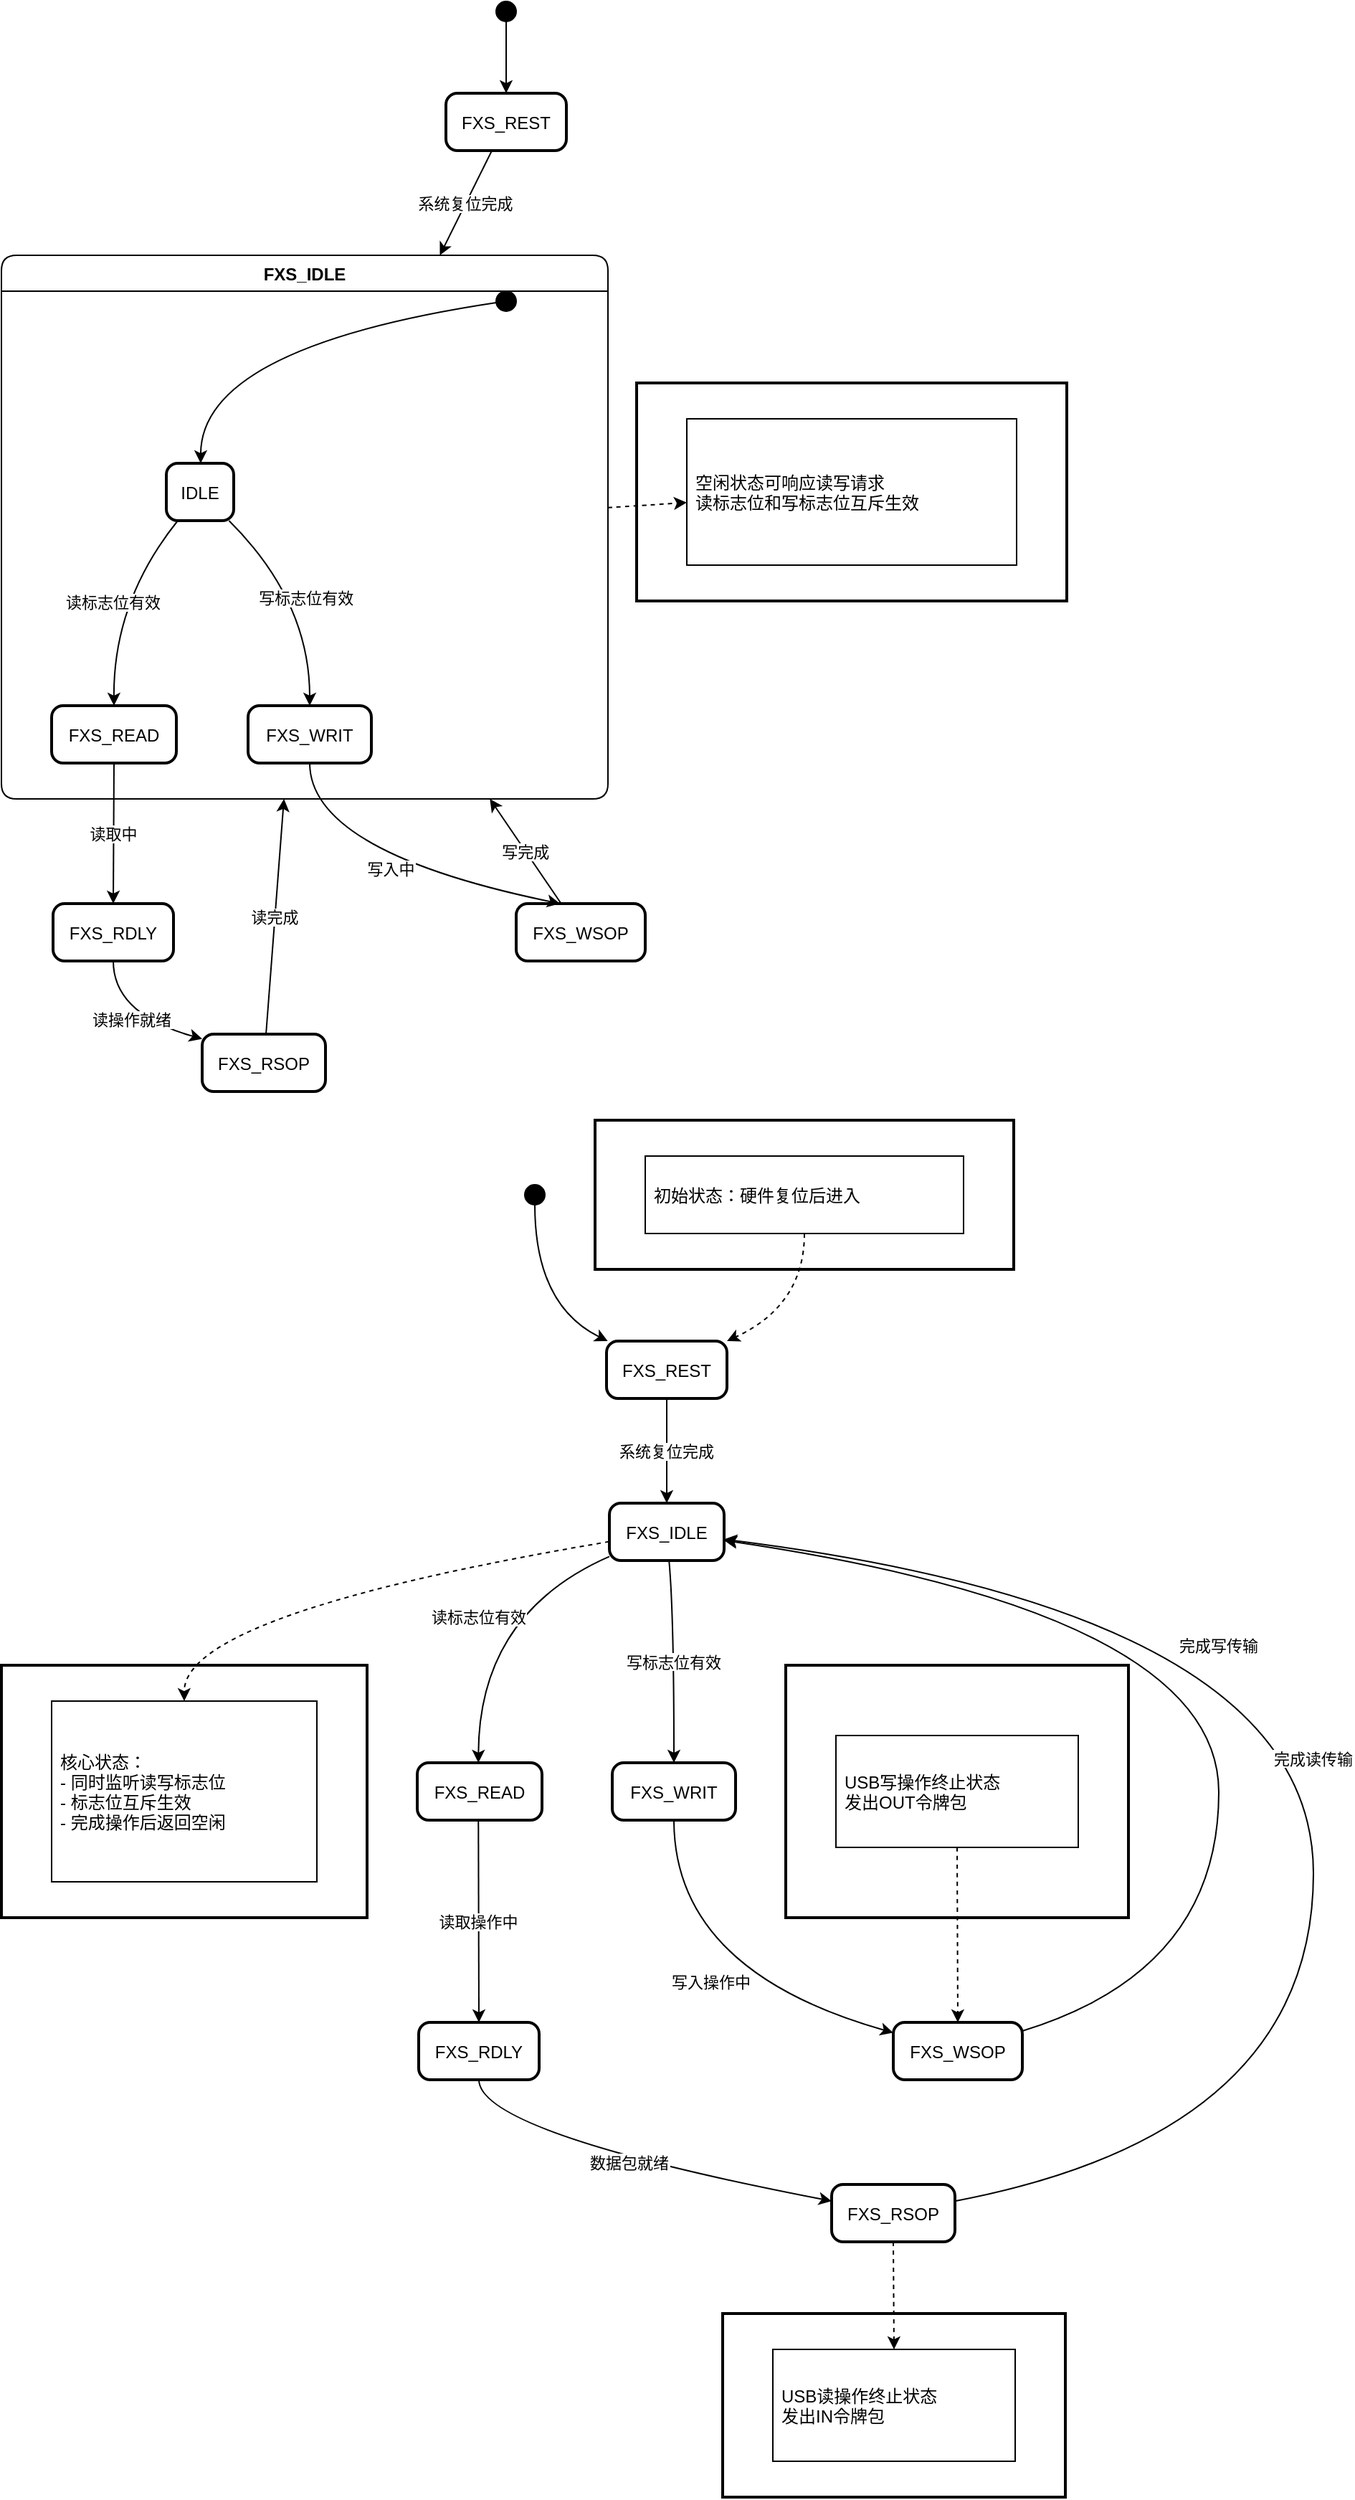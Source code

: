 <mxfile version="26.0.16">
  <diagram name="第 1 页" id="ZZkVuOEahO7oAKtpbx8t">
    <mxGraphModel dx="2319" dy="1364" grid="1" gridSize="10" guides="1" tooltips="1" connect="1" arrows="1" fold="1" page="1" pageScale="1" pageWidth="827" pageHeight="1169" math="0" shadow="0">
      <root>
        <mxCell id="0" />
        <mxCell id="1" parent="0" />
        <mxCell id="IKQ1vTlZm1SLcinFUv_3-1" value="" style="ellipse;fillColor=strokeColor;" parent="1" vertex="1">
          <mxGeometry x="365" y="20" width="14" height="14" as="geometry" />
        </mxCell>
        <mxCell id="IKQ1vTlZm1SLcinFUv_3-2" value="FXS_REST" style="rounded=1;arcSize=20;strokeWidth=2" parent="1" vertex="1">
          <mxGeometry x="330" y="84" width="84" height="40" as="geometry" />
        </mxCell>
        <mxCell id="IKQ1vTlZm1SLcinFUv_3-3" value="FXS_IDLE" style="swimlane;fontStyle=1;align=center;verticalAlign=middle;startSize=25;container=0;collapsible=0;rounded=1;arcSize=14;dropTarget=0;" parent="1" vertex="1">
          <mxGeometry x="20" y="197" width="423" height="379" as="geometry" />
        </mxCell>
        <mxCell id="IKQ1vTlZm1SLcinFUv_3-4" value="" style="ellipse;fillColor=strokeColor;" parent="1" vertex="1">
          <mxGeometry x="365" y="222" width="14" height="14" as="geometry" />
        </mxCell>
        <mxCell id="IKQ1vTlZm1SLcinFUv_3-5" value="IDLE" style="rounded=1;arcSize=20;strokeWidth=2" parent="1" vertex="1">
          <mxGeometry x="135" y="342" width="47" height="40" as="geometry" />
        </mxCell>
        <mxCell id="IKQ1vTlZm1SLcinFUv_3-6" value="FXS_READ" style="rounded=1;arcSize=20;strokeWidth=2" parent="1" vertex="1">
          <mxGeometry x="55" y="511" width="87" height="40" as="geometry" />
        </mxCell>
        <mxCell id="IKQ1vTlZm1SLcinFUv_3-7" value="FXS_WRIT" style="rounded=1;arcSize=20;strokeWidth=2" parent="1" vertex="1">
          <mxGeometry x="192" y="511" width="86" height="40" as="geometry" />
        </mxCell>
        <mxCell id="IKQ1vTlZm1SLcinFUv_3-8" value="FXS_RDLY" style="rounded=1;arcSize=20;strokeWidth=2" parent="1" vertex="1">
          <mxGeometry x="56" y="649" width="84" height="40" as="geometry" />
        </mxCell>
        <mxCell id="IKQ1vTlZm1SLcinFUv_3-9" value="FXS_RSOP" style="rounded=1;arcSize=20;strokeWidth=2" parent="1" vertex="1">
          <mxGeometry x="160" y="740" width="86" height="40" as="geometry" />
        </mxCell>
        <mxCell id="IKQ1vTlZm1SLcinFUv_3-10" value="FXS_WSOP" style="rounded=1;arcSize=20;strokeWidth=2" parent="1" vertex="1">
          <mxGeometry x="379" y="649" width="90" height="40" as="geometry" />
        </mxCell>
        <mxCell id="IKQ1vTlZm1SLcinFUv_3-11" value="空闲状态可响应读写请求&#xa;        读标志位和写标志位互斥生效" style="whiteSpace=wrap;strokeWidth=2;" parent="1" vertex="1">
          <mxGeometry x="463" y="286" width="300" height="152" as="geometry" />
        </mxCell>
        <mxCell id="IKQ1vTlZm1SLcinFUv_3-12" value="空闲状态可响应读写请求&#xa;        读标志位和写标志位互斥生效" style="align=left;spacingLeft=4;" parent="1" vertex="1">
          <mxGeometry x="498" y="311" width="230" height="102" as="geometry" />
        </mxCell>
        <mxCell id="IKQ1vTlZm1SLcinFUv_3-13" value="" style="curved=1;startArrow=none;;exitX=0.5;exitY=1;entryX=0.5;entryY=0;rounded=0;" parent="1" source="IKQ1vTlZm1SLcinFUv_3-1" target="IKQ1vTlZm1SLcinFUv_3-2" edge="1">
          <mxGeometry relative="1" as="geometry">
            <Array as="points" />
          </mxGeometry>
        </mxCell>
        <mxCell id="IKQ1vTlZm1SLcinFUv_3-14" value="" style="curved=1;startArrow=none;;exitX=0;exitY=0.58;entryX=0.51;entryY=0;rounded=0;" parent="1" source="IKQ1vTlZm1SLcinFUv_3-4" target="IKQ1vTlZm1SLcinFUv_3-5" edge="1">
          <mxGeometry relative="1" as="geometry">
            <Array as="points">
              <mxPoint x="159" y="261" />
            </Array>
          </mxGeometry>
        </mxCell>
        <mxCell id="IKQ1vTlZm1SLcinFUv_3-15" value="读标志位有效" style="curved=1;startArrow=none;;exitX=0.17;exitY=1;entryX=0.5;entryY=0;rounded=0;" parent="1" source="IKQ1vTlZm1SLcinFUv_3-5" target="IKQ1vTlZm1SLcinFUv_3-6" edge="1">
          <mxGeometry relative="1" as="geometry">
            <Array as="points">
              <mxPoint x="98" y="438" />
            </Array>
          </mxGeometry>
        </mxCell>
        <mxCell id="IKQ1vTlZm1SLcinFUv_3-16" value="写标志位有效" style="curved=1;startArrow=none;;exitX=0.93;exitY=1;entryX=0.5;entryY=0;rounded=0;" parent="1" source="IKQ1vTlZm1SLcinFUv_3-5" target="IKQ1vTlZm1SLcinFUv_3-7" edge="1">
          <mxGeometry relative="1" as="geometry">
            <Array as="points">
              <mxPoint x="235" y="438" />
            </Array>
          </mxGeometry>
        </mxCell>
        <mxCell id="IKQ1vTlZm1SLcinFUv_3-17" value="读取中" style="curved=1;startArrow=none;;exitX=0.5;exitY=1;entryX=0.5;entryY=0;rounded=0;" parent="1" source="IKQ1vTlZm1SLcinFUv_3-6" target="IKQ1vTlZm1SLcinFUv_3-8" edge="1">
          <mxGeometry relative="1" as="geometry">
            <Array as="points" />
          </mxGeometry>
        </mxCell>
        <mxCell id="IKQ1vTlZm1SLcinFUv_3-18" value="读操作就绪" style="curved=1;startArrow=none;;exitX=0.5;exitY=1;entryX=0.01;entryY=0.09;rounded=0;" parent="1" source="IKQ1vTlZm1SLcinFUv_3-8" target="IKQ1vTlZm1SLcinFUv_3-9" edge="1">
          <mxGeometry relative="1" as="geometry">
            <Array as="points">
              <mxPoint x="98" y="726" />
            </Array>
          </mxGeometry>
        </mxCell>
        <mxCell id="IKQ1vTlZm1SLcinFUv_3-19" value="写入中" style="curved=1;startArrow=none;;exitX=0.5;exitY=1;entryX=0.34;entryY=0;rounded=0;" parent="1" source="IKQ1vTlZm1SLcinFUv_3-7" target="IKQ1vTlZm1SLcinFUv_3-10" edge="1">
          <mxGeometry relative="1" as="geometry">
            <Array as="points">
              <mxPoint x="235" y="613" />
            </Array>
          </mxGeometry>
        </mxCell>
        <mxCell id="IKQ1vTlZm1SLcinFUv_3-20" value="系统复位完成" style="curved=1;startArrow=none;;rounded=0;" parent="1" source="IKQ1vTlZm1SLcinFUv_3-2" target="IKQ1vTlZm1SLcinFUv_3-3" edge="1">
          <mxGeometry relative="1" as="geometry">
            <Array as="points" />
          </mxGeometry>
        </mxCell>
        <mxCell id="IKQ1vTlZm1SLcinFUv_3-21" value="读完成" style="curved=1;startArrow=none;;rounded=0;" parent="1" source="IKQ1vTlZm1SLcinFUv_3-9" target="IKQ1vTlZm1SLcinFUv_3-3" edge="1">
          <mxGeometry relative="1" as="geometry">
            <Array as="points" />
          </mxGeometry>
        </mxCell>
        <mxCell id="IKQ1vTlZm1SLcinFUv_3-22" value="写完成" style="curved=1;startArrow=none;;rounded=0;" parent="1" source="IKQ1vTlZm1SLcinFUv_3-10" target="IKQ1vTlZm1SLcinFUv_3-3" edge="1">
          <mxGeometry relative="1" as="geometry">
            <Array as="points" />
          </mxGeometry>
        </mxCell>
        <mxCell id="IKQ1vTlZm1SLcinFUv_3-23" value="" style="curved=1;dashed=1;startArrow=none;;rounded=0;" parent="1" source="IKQ1vTlZm1SLcinFUv_3-3" target="IKQ1vTlZm1SLcinFUv_3-12" edge="1">
          <mxGeometry relative="1" as="geometry">
            <Array as="points" />
          </mxGeometry>
        </mxCell>
        <mxCell id="NoqmyanOSq_DR54PsdZE-1" value="" style="ellipse;fillColor=strokeColor;" vertex="1" parent="1">
          <mxGeometry x="385" y="845" width="14" height="14" as="geometry" />
        </mxCell>
        <mxCell id="NoqmyanOSq_DR54PsdZE-2" value="FXS_REST" style="rounded=1;arcSize=20;strokeWidth=2" vertex="1" parent="1">
          <mxGeometry x="442" y="954" width="84" height="40" as="geometry" />
        </mxCell>
        <mxCell id="NoqmyanOSq_DR54PsdZE-3" value="FXS_IDLE" style="rounded=1;arcSize=20;strokeWidth=2" vertex="1" parent="1">
          <mxGeometry x="444" y="1067" width="80" height="40" as="geometry" />
        </mxCell>
        <mxCell id="NoqmyanOSq_DR54PsdZE-4" value="FXS_READ" style="rounded=1;arcSize=20;strokeWidth=2" vertex="1" parent="1">
          <mxGeometry x="310" y="1248" width="87" height="40" as="geometry" />
        </mxCell>
        <mxCell id="NoqmyanOSq_DR54PsdZE-5" value="FXS_WRIT" style="rounded=1;arcSize=20;strokeWidth=2" vertex="1" parent="1">
          <mxGeometry x="446" y="1248" width="86" height="40" as="geometry" />
        </mxCell>
        <mxCell id="NoqmyanOSq_DR54PsdZE-6" value="FXS_RDLY" style="rounded=1;arcSize=20;strokeWidth=2" vertex="1" parent="1">
          <mxGeometry x="311" y="1429" width="84" height="40" as="geometry" />
        </mxCell>
        <mxCell id="NoqmyanOSq_DR54PsdZE-7" value="FXS_RSOP" style="rounded=1;arcSize=20;strokeWidth=2" vertex="1" parent="1">
          <mxGeometry x="599" y="1542" width="86" height="40" as="geometry" />
        </mxCell>
        <mxCell id="NoqmyanOSq_DR54PsdZE-8" value="FXS_WSOP" style="rounded=1;arcSize=20;strokeWidth=2" vertex="1" parent="1">
          <mxGeometry x="642" y="1429" width="90" height="40" as="geometry" />
        </mxCell>
        <mxCell id="NoqmyanOSq_DR54PsdZE-9" value="初始状态：硬件复位后进入" style="whiteSpace=wrap;strokeWidth=2;" vertex="1" parent="1">
          <mxGeometry x="434" y="800" width="292" height="104" as="geometry" />
        </mxCell>
        <mxCell id="NoqmyanOSq_DR54PsdZE-10" value="初始状态：硬件复位后进入" style="align=left;spacingLeft=4;" vertex="1" parent="1">
          <mxGeometry x="469" y="825" width="222" height="54" as="geometry" />
        </mxCell>
        <mxCell id="NoqmyanOSq_DR54PsdZE-11" value="核心状态：&#xa;        - 同时监听读写标志位&#xa;        - 标志位互斥生效&#xa;        - 完成操作后返回空闲" style="whiteSpace=wrap;strokeWidth=2;" vertex="1" parent="1">
          <mxGeometry x="20" y="1180" width="255" height="176" as="geometry" />
        </mxCell>
        <mxCell id="NoqmyanOSq_DR54PsdZE-12" value="核心状态：&#xa;        - 同时监听读写标志位&#xa;        - 标志位互斥生效&#xa;        - 完成操作后返回空闲" style="align=left;spacingLeft=4;" vertex="1" parent="1">
          <mxGeometry x="55" y="1205" width="185" height="126" as="geometry" />
        </mxCell>
        <mxCell id="NoqmyanOSq_DR54PsdZE-13" value="USB读操作终止状态&#xa;        发出IN令牌包" style="whiteSpace=wrap;strokeWidth=2;" vertex="1" parent="1">
          <mxGeometry x="523" y="1632" width="239" height="128" as="geometry" />
        </mxCell>
        <mxCell id="NoqmyanOSq_DR54PsdZE-14" value="USB读操作终止状态&#xa;        发出IN令牌包" style="align=left;spacingLeft=4;" vertex="1" parent="1">
          <mxGeometry x="558" y="1657" width="169" height="78" as="geometry" />
        </mxCell>
        <mxCell id="NoqmyanOSq_DR54PsdZE-15" value="USB写操作终止状态&#xa;        发出OUT令牌包" style="whiteSpace=wrap;strokeWidth=2;" vertex="1" parent="1">
          <mxGeometry x="567" y="1180" width="239" height="176" as="geometry" />
        </mxCell>
        <mxCell id="NoqmyanOSq_DR54PsdZE-16" value="USB写操作终止状态&#xa;        发出OUT令牌包" style="align=left;spacingLeft=4;" vertex="1" parent="1">
          <mxGeometry x="602" y="1229" width="169" height="78" as="geometry" />
        </mxCell>
        <mxCell id="NoqmyanOSq_DR54PsdZE-17" value="" style="curved=1;startArrow=none;;exitX=0.48;exitY=1;entryX=0.01;entryY=0;rounded=0;" edge="1" parent="1" source="NoqmyanOSq_DR54PsdZE-1" target="NoqmyanOSq_DR54PsdZE-2">
          <mxGeometry relative="1" as="geometry">
            <Array as="points">
              <mxPoint x="392" y="929" />
            </Array>
          </mxGeometry>
        </mxCell>
        <mxCell id="NoqmyanOSq_DR54PsdZE-18" value="系统复位完成" style="curved=1;startArrow=none;;exitX=0.5;exitY=1;entryX=0.5;entryY=0;rounded=0;" edge="1" parent="1" source="NoqmyanOSq_DR54PsdZE-2" target="NoqmyanOSq_DR54PsdZE-3">
          <mxGeometry relative="1" as="geometry">
            <Array as="points" />
          </mxGeometry>
        </mxCell>
        <mxCell id="NoqmyanOSq_DR54PsdZE-19" value="读标志位有效" style="curved=1;startArrow=none;;exitX=0;exitY=0.93;entryX=0.49;entryY=0;rounded=0;" edge="1" parent="1" source="NoqmyanOSq_DR54PsdZE-3" target="NoqmyanOSq_DR54PsdZE-4">
          <mxGeometry relative="1" as="geometry">
            <Array as="points">
              <mxPoint x="353" y="1144" />
            </Array>
          </mxGeometry>
        </mxCell>
        <mxCell id="NoqmyanOSq_DR54PsdZE-20" value="写标志位有效" style="curved=1;startArrow=none;;exitX=0.52;exitY=1;entryX=0.5;entryY=0;rounded=0;" edge="1" parent="1" source="NoqmyanOSq_DR54PsdZE-3" target="NoqmyanOSq_DR54PsdZE-5">
          <mxGeometry relative="1" as="geometry">
            <Array as="points">
              <mxPoint x="489" y="1144" />
            </Array>
          </mxGeometry>
        </mxCell>
        <mxCell id="NoqmyanOSq_DR54PsdZE-21" value="读取操作中" style="curved=1;startArrow=none;;exitX=0.49;exitY=1;entryX=0.5;entryY=0;rounded=0;" edge="1" parent="1" source="NoqmyanOSq_DR54PsdZE-4" target="NoqmyanOSq_DR54PsdZE-6">
          <mxGeometry relative="1" as="geometry">
            <Array as="points" />
          </mxGeometry>
        </mxCell>
        <mxCell id="NoqmyanOSq_DR54PsdZE-22" value="数据包就绪" style="curved=1;startArrow=none;;exitX=0.5;exitY=1;entryX=0;entryY=0.29;rounded=0;" edge="1" parent="1" source="NoqmyanOSq_DR54PsdZE-6" target="NoqmyanOSq_DR54PsdZE-7">
          <mxGeometry relative="1" as="geometry">
            <Array as="points">
              <mxPoint x="353" y="1506" />
            </Array>
          </mxGeometry>
        </mxCell>
        <mxCell id="NoqmyanOSq_DR54PsdZE-23" value="完成读传输" style="curved=1;startArrow=none;;exitX=1;exitY=0.29;entryX=1;entryY=0.63;rounded=0;" edge="1" parent="1" source="NoqmyanOSq_DR54PsdZE-7" target="NoqmyanOSq_DR54PsdZE-3">
          <mxGeometry relative="1" as="geometry">
            <Array as="points">
              <mxPoint x="935" y="1506" />
              <mxPoint x="935" y="1144" />
            </Array>
          </mxGeometry>
        </mxCell>
        <mxCell id="NoqmyanOSq_DR54PsdZE-24" value="写入操作中" style="curved=1;startArrow=none;;exitX=0.5;exitY=1;entryX=0;entryY=0.18;rounded=0;" edge="1" parent="1" source="NoqmyanOSq_DR54PsdZE-5" target="NoqmyanOSq_DR54PsdZE-8">
          <mxGeometry relative="1" as="geometry">
            <Array as="points">
              <mxPoint x="489" y="1393" />
            </Array>
          </mxGeometry>
        </mxCell>
        <mxCell id="NoqmyanOSq_DR54PsdZE-25" value="完成写传输" style="curved=1;startArrow=none;;exitX=1;exitY=0.15;entryX=1;entryY=0.65;rounded=0;" edge="1" parent="1" source="NoqmyanOSq_DR54PsdZE-8" target="NoqmyanOSq_DR54PsdZE-3">
          <mxGeometry relative="1" as="geometry">
            <Array as="points">
              <mxPoint x="869" y="1393" />
              <mxPoint x="869" y="1144" />
            </Array>
          </mxGeometry>
        </mxCell>
        <mxCell id="NoqmyanOSq_DR54PsdZE-26" value="" style="curved=1;dashed=1;startArrow=none;;exitX=0.5;exitY=1;entryX=1;entryY=0;rounded=0;" edge="1" parent="1" source="NoqmyanOSq_DR54PsdZE-10" target="NoqmyanOSq_DR54PsdZE-2">
          <mxGeometry relative="1" as="geometry">
            <Array as="points">
              <mxPoint x="580" y="929" />
            </Array>
          </mxGeometry>
        </mxCell>
        <mxCell id="NoqmyanOSq_DR54PsdZE-27" value="" style="curved=1;dashed=1;startArrow=none;;exitX=0;exitY=0.67;entryX=0.5;entryY=0;rounded=0;" edge="1" parent="1" source="NoqmyanOSq_DR54PsdZE-3" target="NoqmyanOSq_DR54PsdZE-12">
          <mxGeometry relative="1" as="geometry">
            <Array as="points">
              <mxPoint x="147" y="1144" />
            </Array>
          </mxGeometry>
        </mxCell>
        <mxCell id="NoqmyanOSq_DR54PsdZE-28" value="" style="curved=1;dashed=1;startArrow=none;;exitX=0.5;exitY=1;entryX=0.5;entryY=0;rounded=0;" edge="1" parent="1" source="NoqmyanOSq_DR54PsdZE-7" target="NoqmyanOSq_DR54PsdZE-14">
          <mxGeometry relative="1" as="geometry">
            <Array as="points" />
          </mxGeometry>
        </mxCell>
        <mxCell id="NoqmyanOSq_DR54PsdZE-29" value="" style="curved=1;dashed=1;startArrow=none;;exitX=0.5;exitY=1;entryX=0.5;entryY=0;rounded=0;" edge="1" parent="1" source="NoqmyanOSq_DR54PsdZE-16" target="NoqmyanOSq_DR54PsdZE-8">
          <mxGeometry relative="1" as="geometry">
            <Array as="points" />
          </mxGeometry>
        </mxCell>
      </root>
    </mxGraphModel>
  </diagram>
</mxfile>
